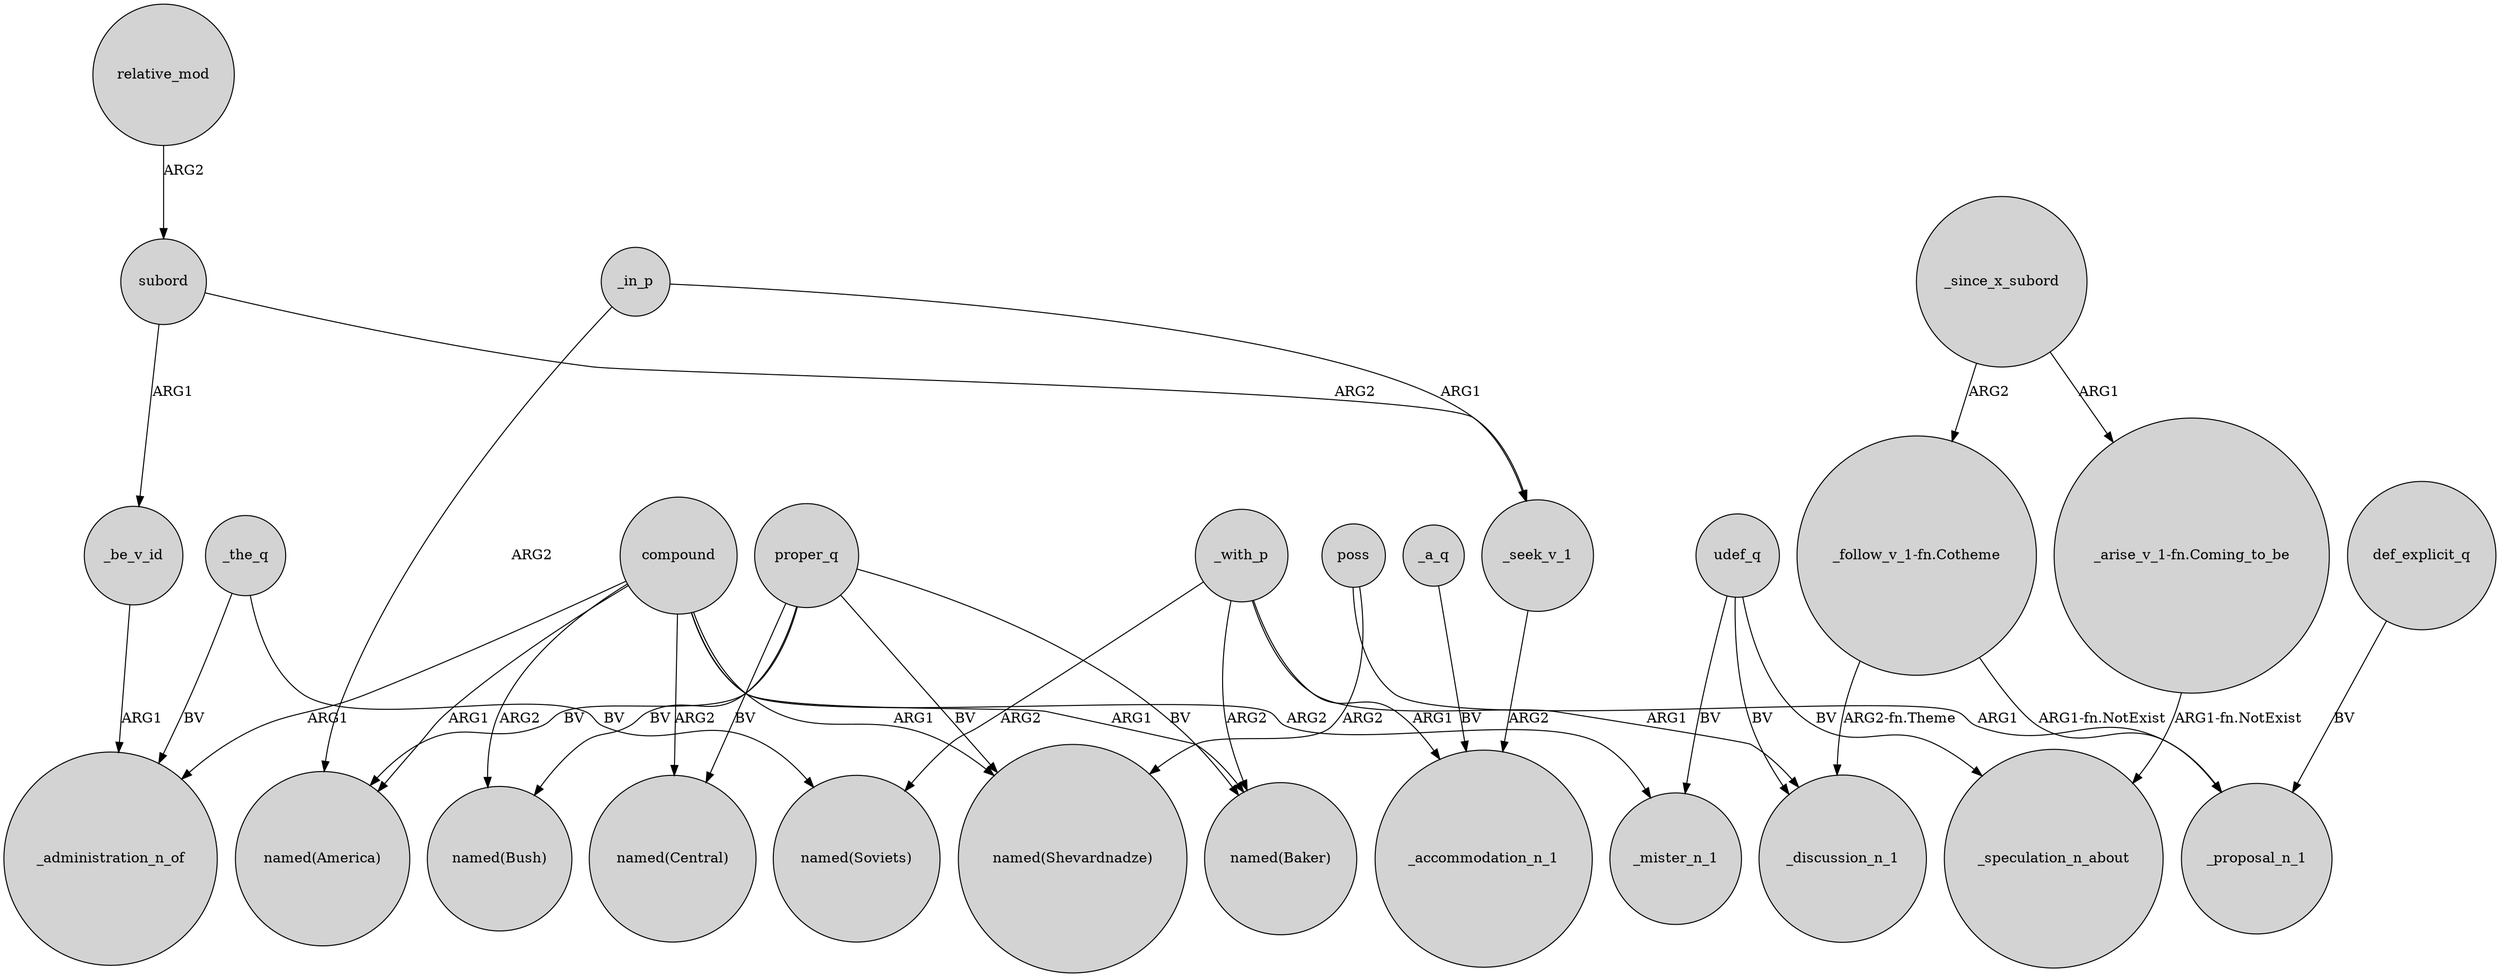 digraph {
	node [shape=circle style=filled]
	subord -> _be_v_id [label=ARG1]
	_with_p -> _discussion_n_1 [label=ARG1]
	compound -> "named(Central)" [label=ARG2]
	udef_q -> _discussion_n_1 [label=BV]
	relative_mod -> subord [label=ARG2]
	compound -> "named(Bush)" [label=ARG2]
	_a_q -> _accommodation_n_1 [label=BV]
	compound -> _mister_n_1 [label=ARG2]
	subord -> _seek_v_1 [label=ARG2]
	_since_x_subord -> "_arise_v_1-fn.Coming_to_be" [label=ARG1]
	udef_q -> _speculation_n_about [label=BV]
	compound -> _administration_n_of [label=ARG1]
	compound -> "named(America)" [label=ARG1]
	udef_q -> _mister_n_1 [label=BV]
	compound -> "named(Shevardnadze)" [label=ARG1]
	"_follow_v_1-fn.Cotheme" -> _discussion_n_1 [label="ARG2-fn.Theme"]
	_in_p -> _seek_v_1 [label=ARG1]
	_with_p -> "named(Soviets)" [label=ARG2]
	_in_p -> "named(America)" [label=ARG2]
	"_follow_v_1-fn.Cotheme" -> _proposal_n_1 [label="ARG1-fn.NotExist"]
	_the_q -> "named(Soviets)" [label=BV]
	proper_q -> "named(Baker)" [label=BV]
	poss -> _proposal_n_1 [label=ARG1]
	"_arise_v_1-fn.Coming_to_be" -> _speculation_n_about [label="ARG1-fn.NotExist"]
	_be_v_id -> _administration_n_of [label=ARG1]
	_with_p -> "named(Baker)" [label=ARG2]
	proper_q -> "named(Central)" [label=BV]
	poss -> "named(Shevardnadze)" [label=ARG2]
	_with_p -> _accommodation_n_1 [label=ARG1]
	_since_x_subord -> "_follow_v_1-fn.Cotheme" [label=ARG2]
	proper_q -> "named(Bush)" [label=BV]
	def_explicit_q -> _proposal_n_1 [label=BV]
	compound -> "named(Baker)" [label=ARG1]
	_seek_v_1 -> _accommodation_n_1 [label=ARG2]
	_the_q -> _administration_n_of [label=BV]
	proper_q -> "named(Shevardnadze)" [label=BV]
	proper_q -> "named(America)" [label=BV]
}
